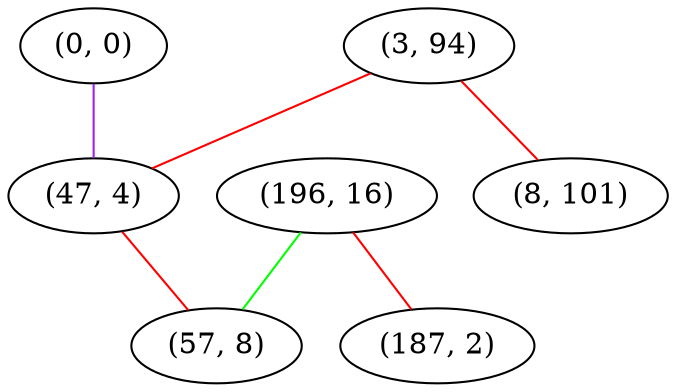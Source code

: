 graph "" {
"(0, 0)";
"(3, 94)";
"(196, 16)";
"(47, 4)";
"(57, 8)";
"(8, 101)";
"(187, 2)";
"(0, 0)" -- "(47, 4)"  [color=purple, key=0, weight=4];
"(3, 94)" -- "(47, 4)"  [color=red, key=0, weight=1];
"(3, 94)" -- "(8, 101)"  [color=red, key=0, weight=1];
"(196, 16)" -- "(57, 8)"  [color=green, key=0, weight=2];
"(196, 16)" -- "(187, 2)"  [color=red, key=0, weight=1];
"(47, 4)" -- "(57, 8)"  [color=red, key=0, weight=1];
}
